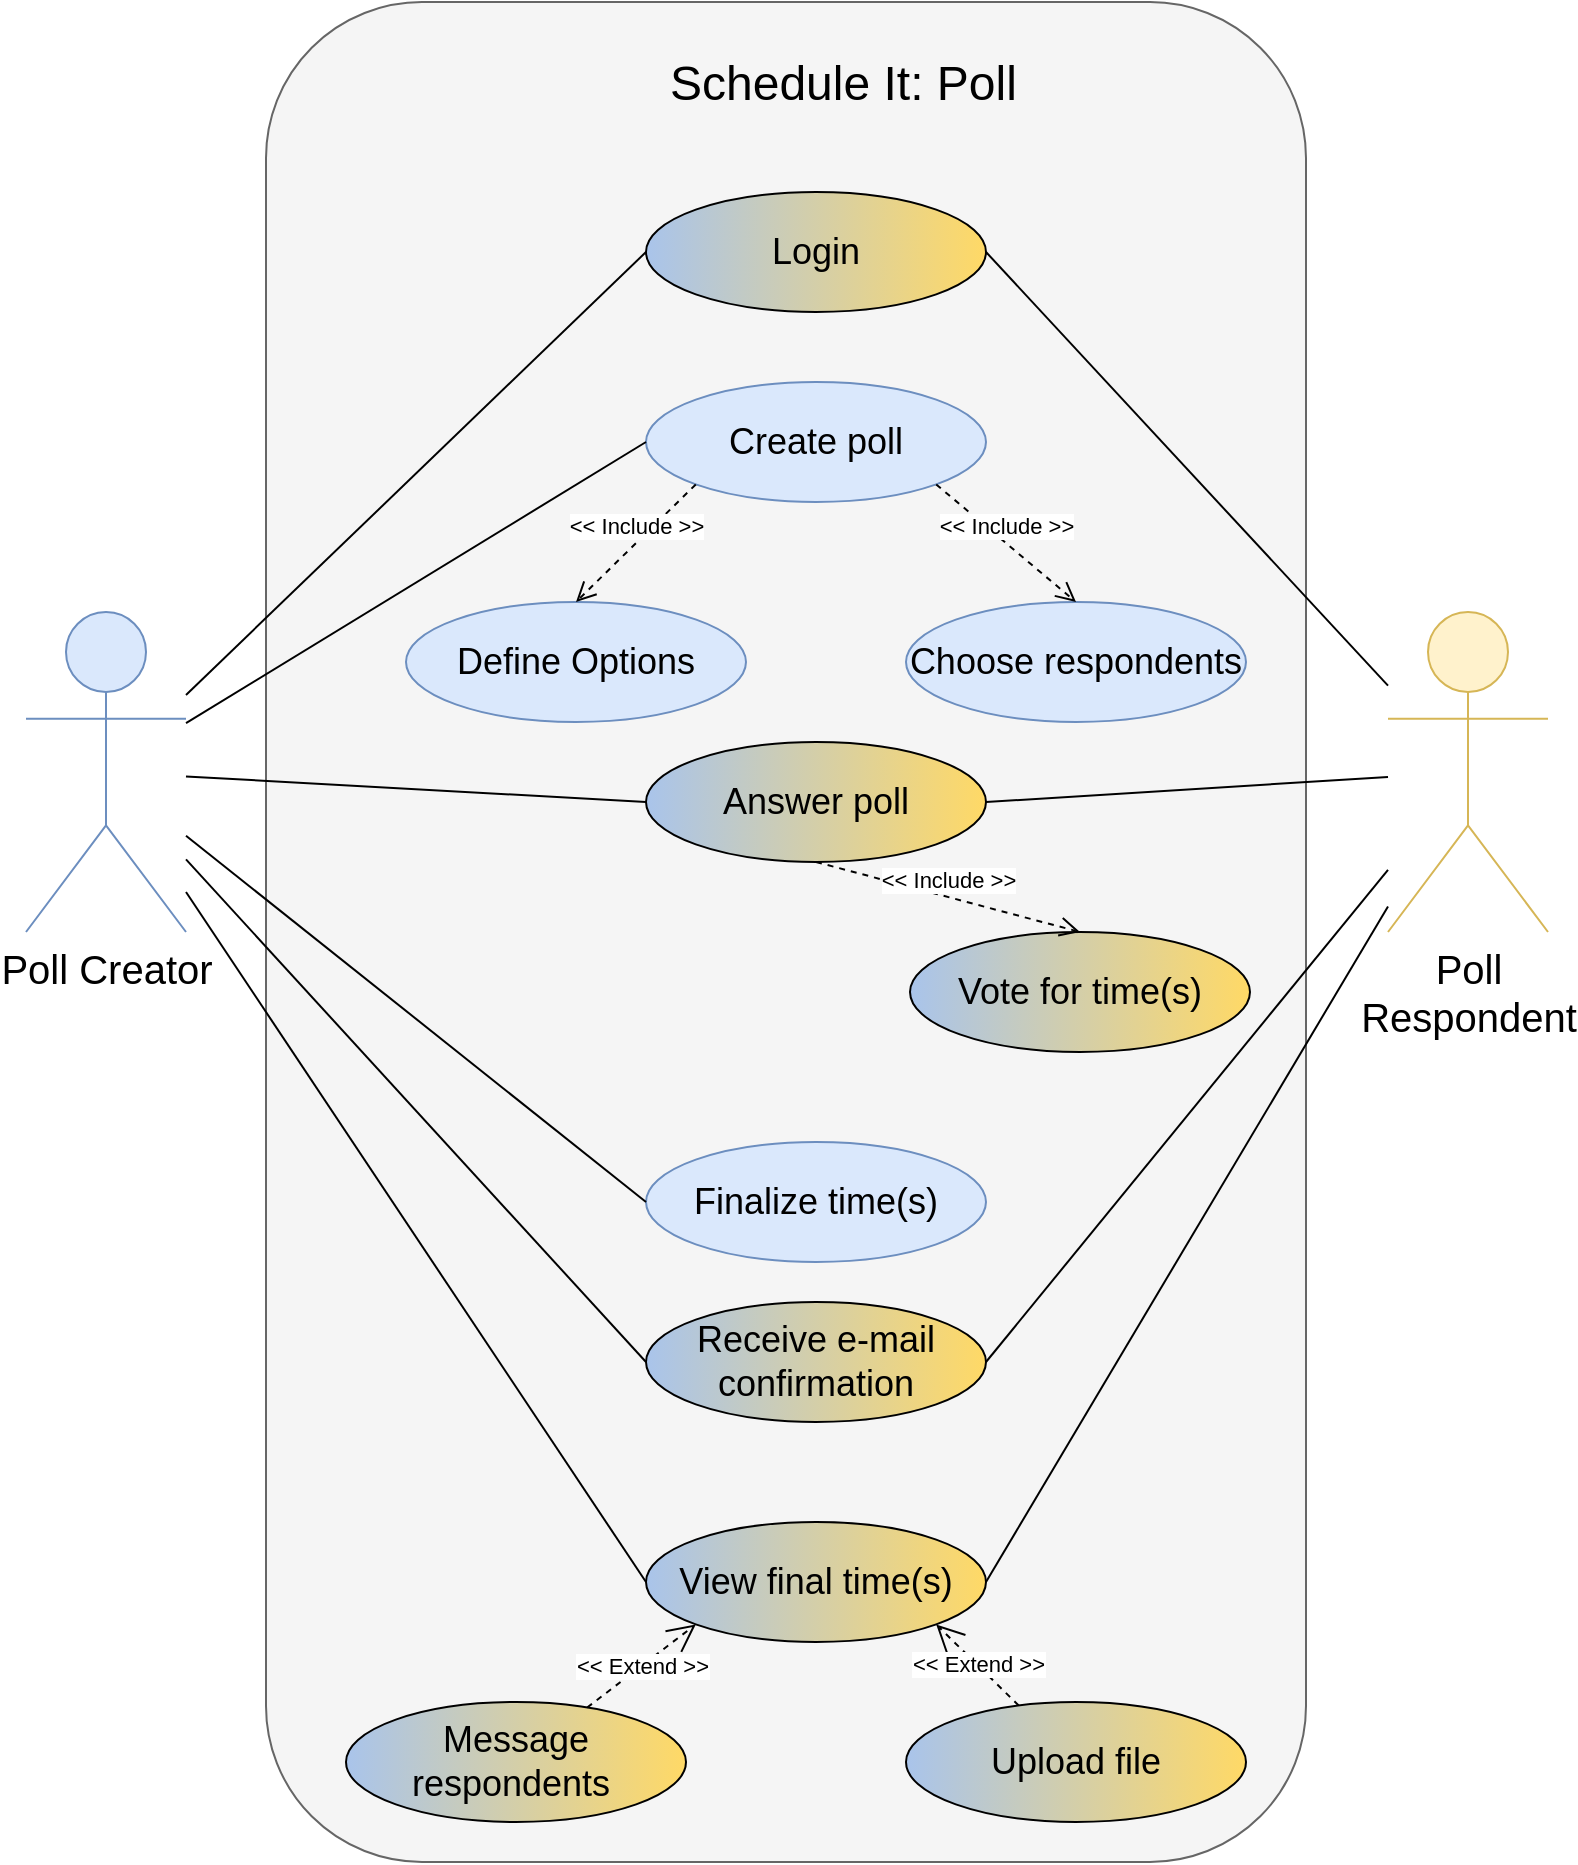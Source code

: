 <mxfile version="12.0.2" type="github" pages="1"><diagram id="u_EjkRHiW1jdhvmgitKe" name="Page-1"><mxGraphModel dx="1016" dy="1022" grid="1" gridSize="10" guides="1" tooltips="1" connect="1" arrows="1" fold="1" page="1" pageScale="1" pageWidth="850" pageHeight="1100" math="0" shadow="0"><root><mxCell id="0"/><mxCell id="1" parent="0"/><mxCell id="N1zPYfKRrGab4EYCrAp--1" value="&lt;span style=&quot;font-size: 20px&quot;&gt;Poll Creator&lt;/span&gt;" style="shape=umlActor;verticalLabelPosition=bottom;labelBackgroundColor=#ffffff;verticalAlign=top;html=1;outlineConnect=0;fillColor=#dae8fc;strokeColor=#6c8ebf;" vertex="1" parent="1"><mxGeometry x="40" y="405" width="80" height="160" as="geometry"/></mxCell><mxCell id="N1zPYfKRrGab4EYCrAp--16" value="&lt;font style=&quot;font-size: 20px&quot;&gt;Poll&lt;br&gt;Respondent&lt;/font&gt;" style="shape=umlActor;verticalLabelPosition=bottom;labelBackgroundColor=#ffffff;verticalAlign=top;html=1;outlineConnect=0;fillColor=#fff2cc;strokeColor=#d6b656;" vertex="1" parent="1"><mxGeometry x="721" y="405" width="80" height="160" as="geometry"/></mxCell><mxCell id="N1zPYfKRrGab4EYCrAp--2" value="" style="rounded=1;whiteSpace=wrap;html=1;fillColor=#f5f5f5;strokeColor=#666666;fontColor=#333333;" vertex="1" parent="1"><mxGeometry x="160" y="100" width="520" height="930" as="geometry"/></mxCell><mxCell id="N1zPYfKRrGab4EYCrAp--5" value="&lt;font style=&quot;font-size: 24px&quot;&gt;Schedule It: Poll&lt;/font&gt;" style="text;html=1;" vertex="1" parent="1"><mxGeometry x="360" y="120" width="130" height="40" as="geometry"/></mxCell><mxCell id="N1zPYfKRrGab4EYCrAp--6" value="&lt;font style=&quot;font-size: 18px&quot;&gt;&lt;font style=&quot;font-size: 18px&quot;&gt;Log&lt;/font&gt;in&lt;/font&gt;" style="ellipse;whiteSpace=wrap;html=1;fillColor=#FFD966;gradientColor=#A9C4EB;gradientDirection=west;" vertex="1" parent="1"><mxGeometry x="350" y="195" width="170" height="60" as="geometry"/></mxCell><mxCell id="N1zPYfKRrGab4EYCrAp--7" value="&lt;span style=&quot;font-size: 18px&quot;&gt;Create poll&lt;/span&gt;&lt;span style=&quot;font-family: &amp;#34;helvetica&amp;#34; , &amp;#34;arial&amp;#34; , sans-serif ; font-size: 0px ; white-space: nowrap&quot;&gt;%3CmxGraphModel%3E%3Croot%3E%3CmxCell%20id%3D%220%22%2F%3E%3CmxCell%20id%3D%221%22%20parent%3D%220%22%2F%3E%3CmxCell%20id%3D%222%22%20value%3D%22%26lt%3Bfont%20style%3D%26quot%3Bfont-size%3A%2018px%26quot%3B%26gt%3B%26lt%3Bfont%20style%3D%26quot%3Bfont-size%3A%2018px%26quot%3B%26gt%3BLog%26lt%3B%2Ffont%26gt%3Bin%26lt%3B%2Ffont%26gt%3B%22%20style%3D%22ellipse%3BwhiteSpace%3Dwrap%3Bhtml%3D1%3B%22%20vertex%3D%221%22%20parent%3D%221%22%3E%3CmxGeometry%20x%3D%22360%22%20y%3D%22190%22%20width%3D%22170%22%20height%3D%2260%22%20as%3D%22geometry%22%2F%3E%3C%2FmxCell%3E%3C%2Froot%3E%3C%2FmxGraphModel%3E&lt;/span&gt;" style="ellipse;whiteSpace=wrap;html=1;fillColor=#dae8fc;strokeColor=#6c8ebf;" vertex="1" parent="1"><mxGeometry x="350" y="290" width="170" height="60" as="geometry"/></mxCell><mxCell id="N1zPYfKRrGab4EYCrAp--8" value="&lt;span style=&quot;font-size: 18px&quot;&gt;Answer poll&lt;/span&gt;" style="ellipse;whiteSpace=wrap;html=1;gradientDirection=west;fillColor=#FFD966;strokeColor=#000000;gradientColor=#A9C4EB;" vertex="1" parent="1"><mxGeometry x="350" y="470" width="170" height="60" as="geometry"/></mxCell><mxCell id="N1zPYfKRrGab4EYCrAp--9" value="&lt;span style=&quot;font-size: 18px&quot;&gt;Vote for time(s)&lt;/span&gt;" style="ellipse;whiteSpace=wrap;html=1;fillColor=#FFD966;gradientColor=#A9C4EB;gradientDirection=west;" vertex="1" parent="1"><mxGeometry x="482" y="565" width="170" height="60" as="geometry"/></mxCell><mxCell id="N1zPYfKRrGab4EYCrAp--11" value="&lt;span style=&quot;font-size: 18px&quot;&gt;Finalize time(s)&lt;/span&gt;" style="ellipse;whiteSpace=wrap;html=1;fillColor=#dae8fc;strokeColor=#6c8ebf;" vertex="1" parent="1"><mxGeometry x="350" y="670" width="170" height="60" as="geometry"/></mxCell><mxCell id="N1zPYfKRrGab4EYCrAp--12" value="&lt;span style=&quot;font-size: 18px&quot;&gt;Receive e-mail confirmation&lt;/span&gt;" style="ellipse;whiteSpace=wrap;html=1;fillColor=#FFD966;gradientColor=#A9C4EB;gradientDirection=west;" vertex="1" parent="1"><mxGeometry x="350" y="750" width="170" height="60" as="geometry"/></mxCell><mxCell id="N1zPYfKRrGab4EYCrAp--13" value="&lt;span style=&quot;font-size: 18px&quot;&gt;Upload file&lt;/span&gt;" style="ellipse;whiteSpace=wrap;html=1;fillColor=#FFD966;gradientColor=#A9C4EB;gradientDirection=west;" vertex="1" parent="1"><mxGeometry x="480" y="950" width="170" height="60" as="geometry"/></mxCell><mxCell id="N1zPYfKRrGab4EYCrAp--14" value="&lt;span style=&quot;font-size: 18px&quot;&gt;Message respondents&amp;nbsp;&lt;/span&gt;" style="ellipse;whiteSpace=wrap;html=1;gradientColor=#A9C4EB;fillColor=#FFD966;gradientDirection=west;" vertex="1" parent="1"><mxGeometry x="200" y="950" width="170" height="60" as="geometry"/></mxCell><mxCell id="N1zPYfKRrGab4EYCrAp--15" value="&lt;span style=&quot;font-size: 18px&quot;&gt;Choose respondents&lt;/span&gt;" style="ellipse;whiteSpace=wrap;html=1;fillColor=#dae8fc;strokeColor=#6c8ebf;" vertex="1" parent="1"><mxGeometry x="480" y="400" width="170" height="60" as="geometry"/></mxCell><mxCell id="N1zPYfKRrGab4EYCrAp--22" value="&lt;span style=&quot;font-size: 18px&quot;&gt;View final time(s)&lt;/span&gt;" style="ellipse;whiteSpace=wrap;html=1;fillColor=#FFD966;gradientColor=#A9C4EB;gradientDirection=west;" vertex="1" parent="1"><mxGeometry x="350" y="860" width="170" height="60" as="geometry"/></mxCell><mxCell id="N1zPYfKRrGab4EYCrAp--25" value="" style="endArrow=none;html=1;entryX=0;entryY=0.5;entryDx=0;entryDy=0;" edge="1" parent="1" source="N1zPYfKRrGab4EYCrAp--1" target="N1zPYfKRrGab4EYCrAp--8"><mxGeometry width="50" height="50" relative="1" as="geometry"><mxPoint x="120" y="535" as="sourcePoint"/><mxPoint x="190.711" y="485" as="targetPoint"/></mxGeometry></mxCell><mxCell id="N1zPYfKRrGab4EYCrAp--27" value="" style="endArrow=none;html=1;entryX=0;entryY=0.5;entryDx=0;entryDy=0;" edge="1" parent="1" source="N1zPYfKRrGab4EYCrAp--1" target="N1zPYfKRrGab4EYCrAp--11"><mxGeometry width="50" height="50" relative="1" as="geometry"><mxPoint x="120" y="535" as="sourcePoint"/><mxPoint x="190.711" y="485" as="targetPoint"/></mxGeometry></mxCell><mxCell id="N1zPYfKRrGab4EYCrAp--28" value="" style="endArrow=none;html=1;entryX=0;entryY=0.5;entryDx=0;entryDy=0;" edge="1" parent="1" source="N1zPYfKRrGab4EYCrAp--1" target="N1zPYfKRrGab4EYCrAp--12"><mxGeometry width="50" height="50" relative="1" as="geometry"><mxPoint x="120" y="535" as="sourcePoint"/><mxPoint x="190.711" y="485" as="targetPoint"/></mxGeometry></mxCell><mxCell id="N1zPYfKRrGab4EYCrAp--29" value="" style="endArrow=none;html=1;entryX=0;entryY=0.5;entryDx=0;entryDy=0;" edge="1" parent="1" source="N1zPYfKRrGab4EYCrAp--1" target="N1zPYfKRrGab4EYCrAp--22"><mxGeometry width="50" height="50" relative="1" as="geometry"><mxPoint x="120" y="535" as="sourcePoint"/><mxPoint x="190.711" y="485" as="targetPoint"/></mxGeometry></mxCell><mxCell id="N1zPYfKRrGab4EYCrAp--31" value="&lt;span style=&quot;font-size: 18px&quot;&gt;Define Options&lt;/span&gt;" style="ellipse;whiteSpace=wrap;html=1;fillColor=#dae8fc;strokeColor=#6c8ebf;" vertex="1" parent="1"><mxGeometry x="230" y="400" width="170" height="60" as="geometry"/></mxCell><mxCell id="N1zPYfKRrGab4EYCrAp--32" value="" style="endArrow=none;html=1;entryX=1;entryY=0.5;entryDx=0;entryDy=0;" edge="1" parent="1" source="N1zPYfKRrGab4EYCrAp--16" target="N1zPYfKRrGab4EYCrAp--8"><mxGeometry width="50" height="50" relative="1" as="geometry"><mxPoint x="650.289" y="535" as="sourcePoint"/><mxPoint x="650.289" y="485" as="targetPoint"/></mxGeometry></mxCell><mxCell id="N1zPYfKRrGab4EYCrAp--34" value="" style="endArrow=none;html=1;entryX=1;entryY=0.5;entryDx=0;entryDy=0;" edge="1" parent="1" source="N1zPYfKRrGab4EYCrAp--16" target="N1zPYfKRrGab4EYCrAp--12"><mxGeometry width="50" height="50" relative="1" as="geometry"><mxPoint x="650.289" y="535" as="sourcePoint"/><mxPoint x="650.289" y="485" as="targetPoint"/></mxGeometry></mxCell><mxCell id="N1zPYfKRrGab4EYCrAp--35" value="" style="endArrow=none;html=1;entryX=1;entryY=0.5;entryDx=0;entryDy=0;" edge="1" parent="1" source="N1zPYfKRrGab4EYCrAp--16" target="N1zPYfKRrGab4EYCrAp--22"><mxGeometry width="50" height="50" relative="1" as="geometry"><mxPoint x="650.289" y="535" as="sourcePoint"/><mxPoint x="650.289" y="485" as="targetPoint"/></mxGeometry></mxCell><mxCell id="N1zPYfKRrGab4EYCrAp--38" value="&amp;lt;&amp;lt; Include &amp;gt;&amp;gt;" style="html=1;verticalAlign=bottom;endArrow=open;dashed=1;endSize=8;entryX=0.5;entryY=0;entryDx=0;entryDy=0;exitX=0;exitY=1;exitDx=0;exitDy=0;" edge="1" parent="1" source="N1zPYfKRrGab4EYCrAp--7" target="N1zPYfKRrGab4EYCrAp--31"><mxGeometry relative="1" as="geometry"><mxPoint x="505" y="320" as="sourcePoint"/><mxPoint x="425" y="400" as="targetPoint"/></mxGeometry></mxCell><mxCell id="N1zPYfKRrGab4EYCrAp--39" value="&amp;lt;&amp;lt; Include &amp;gt;&amp;gt;" style="html=1;verticalAlign=bottom;endArrow=open;dashed=1;endSize=8;entryX=0.5;entryY=0;entryDx=0;entryDy=0;exitX=1;exitY=1;exitDx=0;exitDy=0;" edge="1" parent="1" source="N1zPYfKRrGab4EYCrAp--7" target="N1zPYfKRrGab4EYCrAp--15"><mxGeometry relative="1" as="geometry"><mxPoint x="400.691" y="327.448" as="sourcePoint"/><mxPoint x="335" y="380" as="targetPoint"/></mxGeometry></mxCell><mxCell id="N1zPYfKRrGab4EYCrAp--41" value="&amp;lt;&amp;lt; Include &amp;gt;&amp;gt;" style="html=1;verticalAlign=bottom;endArrow=open;dashed=1;endSize=8;entryX=0.5;entryY=0;entryDx=0;entryDy=0;exitX=0.5;exitY=1;exitDx=0;exitDy=0;" edge="1" parent="1" source="N1zPYfKRrGab4EYCrAp--8" target="N1zPYfKRrGab4EYCrAp--9"><mxGeometry relative="1" as="geometry"><mxPoint x="495.104" y="351.213" as="sourcePoint"/><mxPoint x="575" y="410" as="targetPoint"/></mxGeometry></mxCell><mxCell id="N1zPYfKRrGab4EYCrAp--46" value="&amp;lt;&amp;lt; Extend &amp;gt;&amp;gt;" style="endArrow=open;endSize=12;dashed=1;html=1;entryX=0;entryY=1;entryDx=0;entryDy=0;" edge="1" parent="1" source="N1zPYfKRrGab4EYCrAp--14" target="N1zPYfKRrGab4EYCrAp--22"><mxGeometry width="160" relative="1" as="geometry"><mxPoint x="285" y="790" as="sourcePoint"/><mxPoint x="285" y="790" as="targetPoint"/></mxGeometry></mxCell><mxCell id="N1zPYfKRrGab4EYCrAp--47" value="&amp;lt;&amp;lt; Extend &amp;gt;&amp;gt;" style="endArrow=open;endSize=12;dashed=1;html=1;entryX=1;entryY=1;entryDx=0;entryDy=0;" edge="1" parent="1" source="N1zPYfKRrGab4EYCrAp--13" target="N1zPYfKRrGab4EYCrAp--22"><mxGeometry width="160" relative="1" as="geometry"><mxPoint x="565" y="790" as="sourcePoint"/><mxPoint x="565" y="790" as="targetPoint"/></mxGeometry></mxCell><mxCell id="N1zPYfKRrGab4EYCrAp--48" value="" style="endArrow=none;html=1;entryX=0;entryY=0.5;entryDx=0;entryDy=0;endFill=0;" edge="1" parent="1" source="N1zPYfKRrGab4EYCrAp--1" target="N1zPYfKRrGab4EYCrAp--6"><mxGeometry width="50" height="50" relative="1" as="geometry"><mxPoint x="80" y="384.289" as="sourcePoint"/><mxPoint x="80" y="334.289" as="targetPoint"/></mxGeometry></mxCell><mxCell id="N1zPYfKRrGab4EYCrAp--49" value="" style="endArrow=none;html=1;entryX=0;entryY=0.5;entryDx=0;entryDy=0;endFill=0;" edge="1" parent="1" source="N1zPYfKRrGab4EYCrAp--1" target="N1zPYfKRrGab4EYCrAp--7"><mxGeometry width="50" height="50" relative="1" as="geometry"><mxPoint x="80" y="384.289" as="sourcePoint"/><mxPoint x="80" y="334.289" as="targetPoint"/></mxGeometry></mxCell><mxCell id="N1zPYfKRrGab4EYCrAp--50" value="" style="endArrow=none;html=1;entryX=1;entryY=0.5;entryDx=0;entryDy=0;endFill=0;" edge="1" parent="1" source="N1zPYfKRrGab4EYCrAp--16" target="N1zPYfKRrGab4EYCrAp--6"><mxGeometry width="50" height="50" relative="1" as="geometry"><mxPoint x="761" y="384.289" as="sourcePoint"/><mxPoint x="761" y="334.289" as="targetPoint"/></mxGeometry></mxCell></root></mxGraphModel></diagram></mxfile>